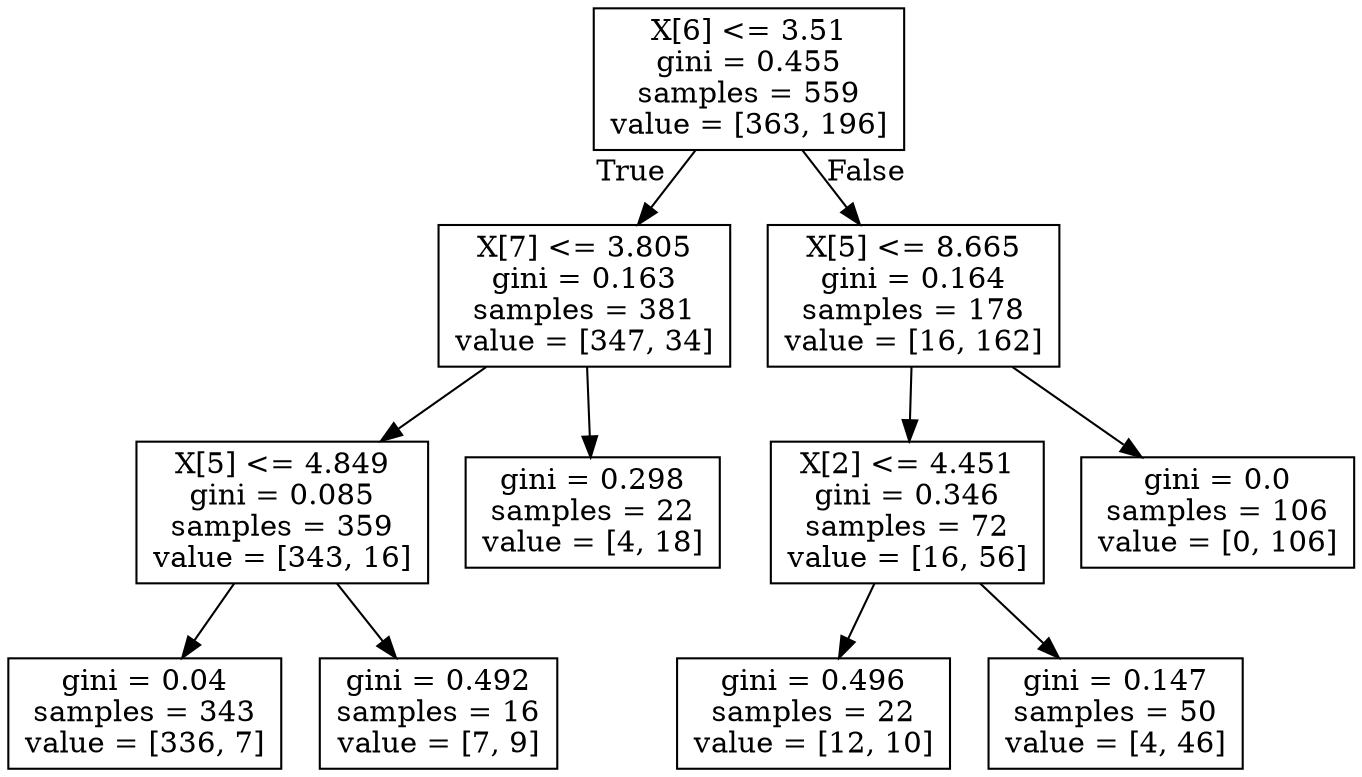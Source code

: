 digraph Tree {
node [shape=box] ;
0 [label="X[6] <= 3.51\ngini = 0.455\nsamples = 559\nvalue = [363, 196]"] ;
1 [label="X[7] <= 3.805\ngini = 0.163\nsamples = 381\nvalue = [347, 34]"] ;
0 -> 1 [labeldistance=2.5, labelangle=45, headlabel="True"] ;
2 [label="X[5] <= 4.849\ngini = 0.085\nsamples = 359\nvalue = [343, 16]"] ;
1 -> 2 ;
3 [label="gini = 0.04\nsamples = 343\nvalue = [336, 7]"] ;
2 -> 3 ;
4 [label="gini = 0.492\nsamples = 16\nvalue = [7, 9]"] ;
2 -> 4 ;
5 [label="gini = 0.298\nsamples = 22\nvalue = [4, 18]"] ;
1 -> 5 ;
6 [label="X[5] <= 8.665\ngini = 0.164\nsamples = 178\nvalue = [16, 162]"] ;
0 -> 6 [labeldistance=2.5, labelangle=-45, headlabel="False"] ;
7 [label="X[2] <= 4.451\ngini = 0.346\nsamples = 72\nvalue = [16, 56]"] ;
6 -> 7 ;
8 [label="gini = 0.496\nsamples = 22\nvalue = [12, 10]"] ;
7 -> 8 ;
9 [label="gini = 0.147\nsamples = 50\nvalue = [4, 46]"] ;
7 -> 9 ;
10 [label="gini = 0.0\nsamples = 106\nvalue = [0, 106]"] ;
6 -> 10 ;
}